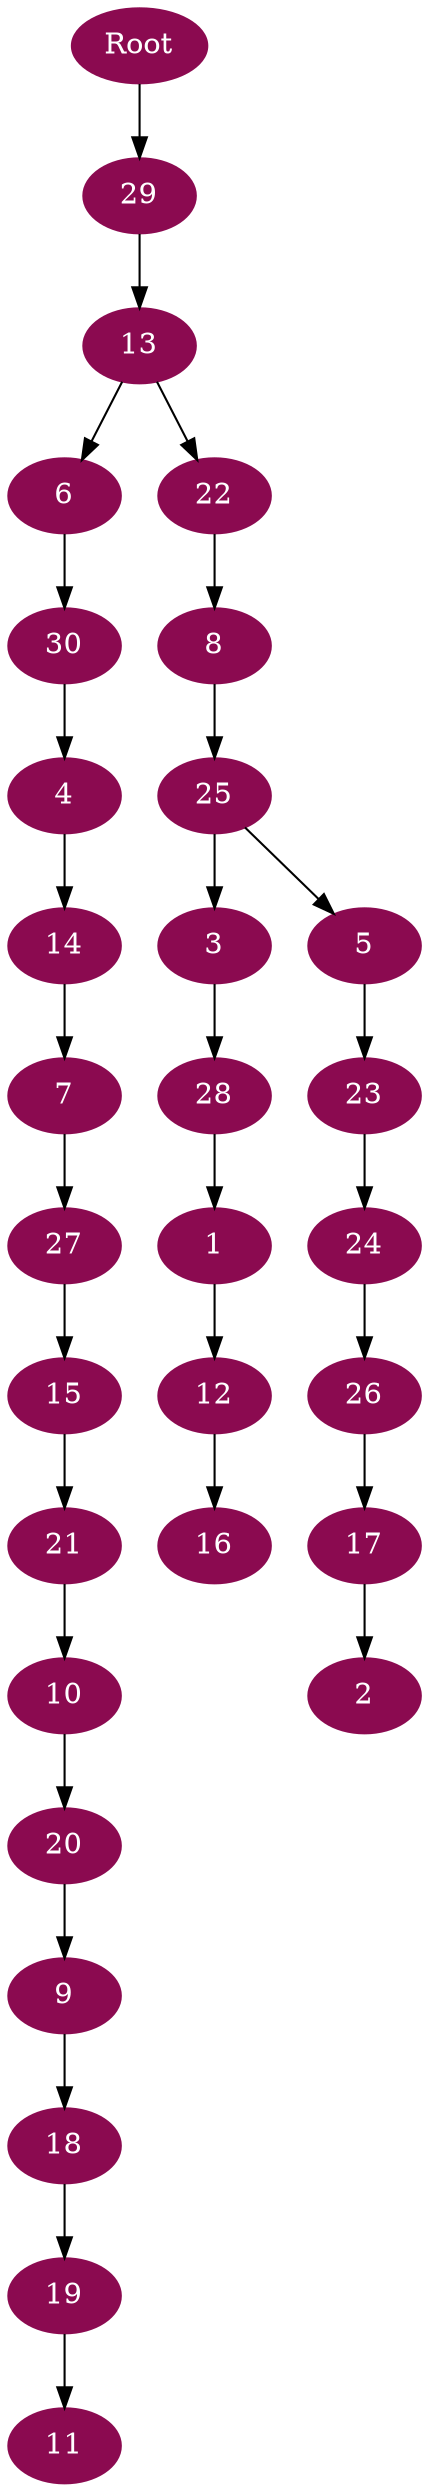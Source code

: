 digraph G {
node [color=deeppink4, style=filled, fontcolor=white];
28 -> 1;
17 -> 2;
25 -> 3;
30 -> 4;
25 -> 5;
13 -> 6;
14 -> 7;
22 -> 8;
20 -> 9;
21 -> 10;
19 -> 11;
1 -> 12;
29 -> 13;
4 -> 14;
27 -> 15;
12 -> 16;
26 -> 17;
9 -> 18;
18 -> 19;
10 -> 20;
15 -> 21;
13 -> 22;
5 -> 23;
23 -> 24;
8 -> 25;
24 -> 26;
7 -> 27;
3 -> 28;
Root -> 29;
6 -> 30;
}
